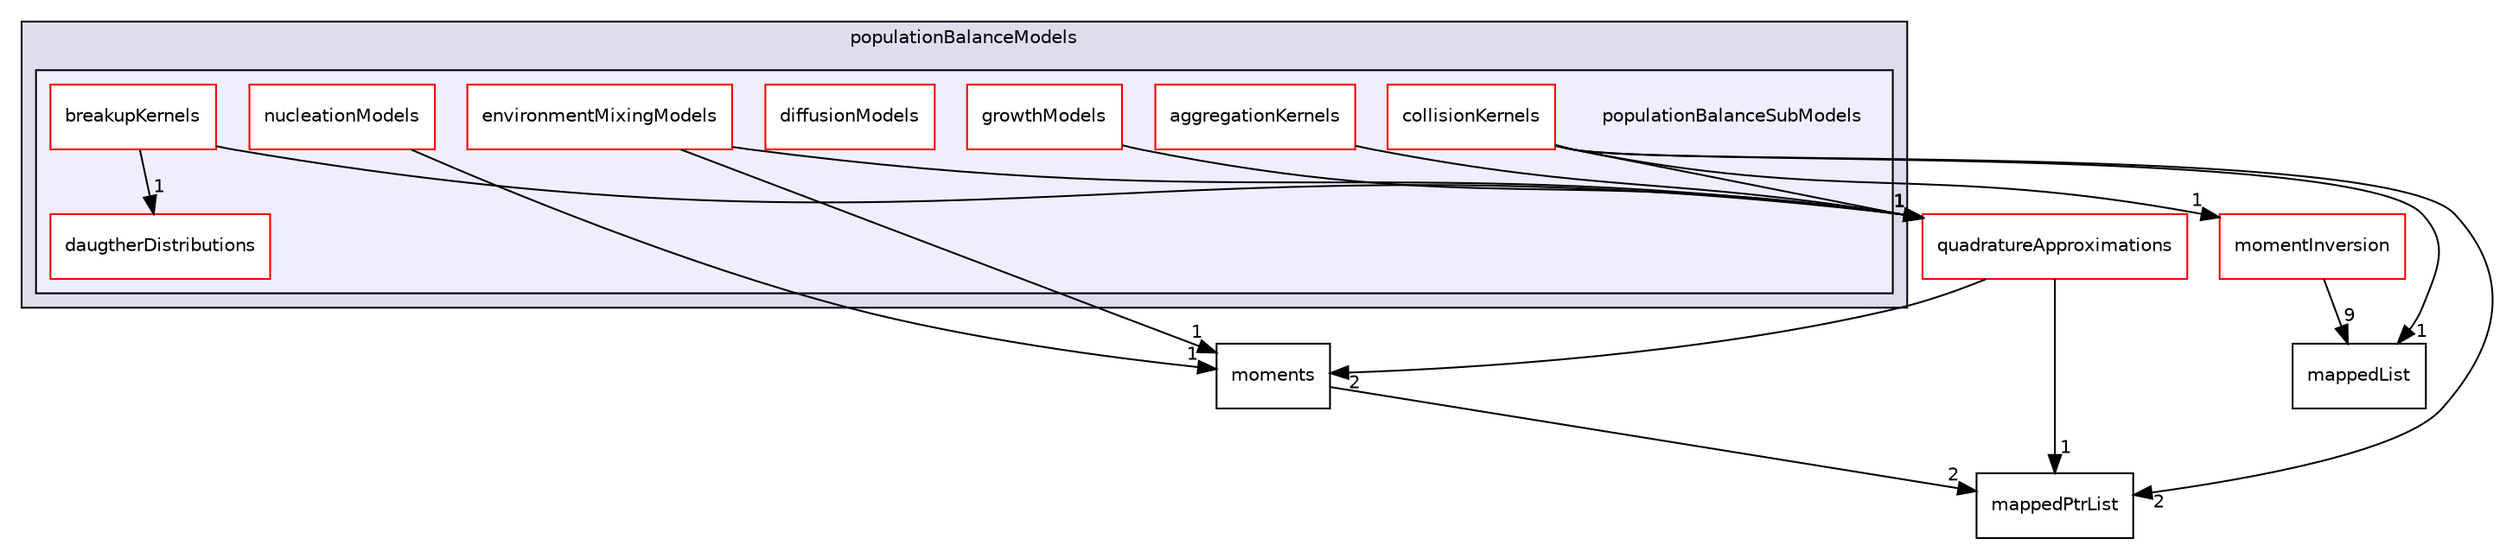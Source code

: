 digraph "populationBalanceSubModels" {
  bgcolor=transparent;
  compound=true
  node [ fontsize="10", fontname="Helvetica"];
  edge [ labelfontsize="10", labelfontname="Helvetica"];
  subgraph clusterdir_0ecbe6cb5f50223527ce4e1b499bd333 {
    graph [ bgcolor="#ddddee", pencolor="black", label="populationBalanceModels" fontname="Helvetica", fontsize="10", URL="dir_0ecbe6cb5f50223527ce4e1b499bd333.html"]
  subgraph clusterdir_58c61e057ed2119d9755c9fdbb448648 {
    graph [ bgcolor="#eeeeff", pencolor="black", label="" URL="dir_58c61e057ed2119d9755c9fdbb448648.html"];
    dir_58c61e057ed2119d9755c9fdbb448648 [shape=plaintext label="populationBalanceSubModels"];
    dir_62f86ef0c260ceaf3b93a8b1f701039a [shape=box label="aggregationKernels" color="red" fillcolor="white" style="filled" URL="dir_62f86ef0c260ceaf3b93a8b1f701039a.html"];
    dir_8db1431bcb360c6bb23f8119e5d3e19f [shape=box label="breakupKernels" color="red" fillcolor="white" style="filled" URL="dir_8db1431bcb360c6bb23f8119e5d3e19f.html"];
    dir_dcaab70d6b339fee7d25e4c0fea4327e [shape=box label="collisionKernels" color="red" fillcolor="white" style="filled" URL="dir_dcaab70d6b339fee7d25e4c0fea4327e.html"];
    dir_a959301c3cf54322ad2aac04893d37dc [shape=box label="daugtherDistributions" color="red" fillcolor="white" style="filled" URL="dir_a959301c3cf54322ad2aac04893d37dc.html"];
    dir_6ec2bdb0f036663acb1a5a50d7b40959 [shape=box label="diffusionModels" color="red" fillcolor="white" style="filled" URL="dir_6ec2bdb0f036663acb1a5a50d7b40959.html"];
    dir_5bfc49bf5232f63d75204b78af1ffbe3 [shape=box label="environmentMixingModels" color="red" fillcolor="white" style="filled" URL="dir_5bfc49bf5232f63d75204b78af1ffbe3.html"];
    dir_6940a7f58037034d8426ca1ed1224859 [shape=box label="growthModels" color="red" fillcolor="white" style="filled" URL="dir_6940a7f58037034d8426ca1ed1224859.html"];
    dir_deb70e2408b5d543a7b3ca509fad8f1b [shape=box label="nucleationModels" color="red" fillcolor="white" style="filled" URL="dir_deb70e2408b5d543a7b3ca509fad8f1b.html"];
  }
  }
  dir_b32b5f83daaa5a3afa205645027e300d [shape=box label="mappedPtrList" URL="dir_b32b5f83daaa5a3afa205645027e300d.html"];
  dir_987bd2a8a4b3ec7be1bd9f4b3cda3f9a [shape=box label="mappedList" URL="dir_987bd2a8a4b3ec7be1bd9f4b3cda3f9a.html"];
  dir_17a6c3d0f5fde6543c26c10fa938ae5d [shape=box label="moments" URL="dir_17a6c3d0f5fde6543c26c10fa938ae5d.html"];
  dir_0b9bb76b72c90181149adc55e92e6ea3 [shape=box label="momentInversion" color="red" URL="dir_0b9bb76b72c90181149adc55e92e6ea3.html"];
  dir_719cf215453ac00ed8aac873f3732925 [shape=box label="quadratureApproximations" color="red" URL="dir_719cf215453ac00ed8aac873f3732925.html"];
  dir_deb70e2408b5d543a7b3ca509fad8f1b->dir_17a6c3d0f5fde6543c26c10fa938ae5d [headlabel="1", labeldistance=1.5 headhref="dir_000228_000237.html"];
  dir_62f86ef0c260ceaf3b93a8b1f701039a->dir_719cf215453ac00ed8aac873f3732925 [headlabel="1", labeldistance=1.5 headhref="dir_000004_000242.html"];
  dir_17a6c3d0f5fde6543c26c10fa938ae5d->dir_b32b5f83daaa5a3afa205645027e300d [headlabel="2", labeldistance=1.5 headhref="dir_000237_000227.html"];
  dir_0b9bb76b72c90181149adc55e92e6ea3->dir_987bd2a8a4b3ec7be1bd9f4b3cda3f9a [headlabel="9", labeldistance=1.5 headhref="dir_000048_000226.html"];
  dir_5bfc49bf5232f63d75204b78af1ffbe3->dir_17a6c3d0f5fde6543c26c10fa938ae5d [headlabel="1", labeldistance=1.5 headhref="dir_000131_000237.html"];
  dir_5bfc49bf5232f63d75204b78af1ffbe3->dir_719cf215453ac00ed8aac873f3732925 [headlabel="1", labeldistance=1.5 headhref="dir_000131_000242.html"];
  dir_dcaab70d6b339fee7d25e4c0fea4327e->dir_b32b5f83daaa5a3afa205645027e300d [headlabel="2", labeldistance=1.5 headhref="dir_000052_000227.html"];
  dir_dcaab70d6b339fee7d25e4c0fea4327e->dir_987bd2a8a4b3ec7be1bd9f4b3cda3f9a [headlabel="1", labeldistance=1.5 headhref="dir_000052_000226.html"];
  dir_dcaab70d6b339fee7d25e4c0fea4327e->dir_0b9bb76b72c90181149adc55e92e6ea3 [headlabel="1", labeldistance=1.5 headhref="dir_000052_000048.html"];
  dir_dcaab70d6b339fee7d25e4c0fea4327e->dir_719cf215453ac00ed8aac873f3732925 [headlabel="1", labeldistance=1.5 headhref="dir_000052_000242.html"];
  dir_8db1431bcb360c6bb23f8119e5d3e19f->dir_a959301c3cf54322ad2aac04893d37dc [headlabel="1", labeldistance=1.5 headhref="dir_000041_000119.html"];
  dir_8db1431bcb360c6bb23f8119e5d3e19f->dir_719cf215453ac00ed8aac873f3732925 [headlabel="1", labeldistance=1.5 headhref="dir_000041_000242.html"];
  dir_6940a7f58037034d8426ca1ed1224859->dir_719cf215453ac00ed8aac873f3732925 [headlabel="1", labeldistance=1.5 headhref="dir_000091_000242.html"];
  dir_719cf215453ac00ed8aac873f3732925->dir_b32b5f83daaa5a3afa205645027e300d [headlabel="1", labeldistance=1.5 headhref="dir_000242_000227.html"];
  dir_719cf215453ac00ed8aac873f3732925->dir_17a6c3d0f5fde6543c26c10fa938ae5d [headlabel="2", labeldistance=1.5 headhref="dir_000242_000237.html"];
}
